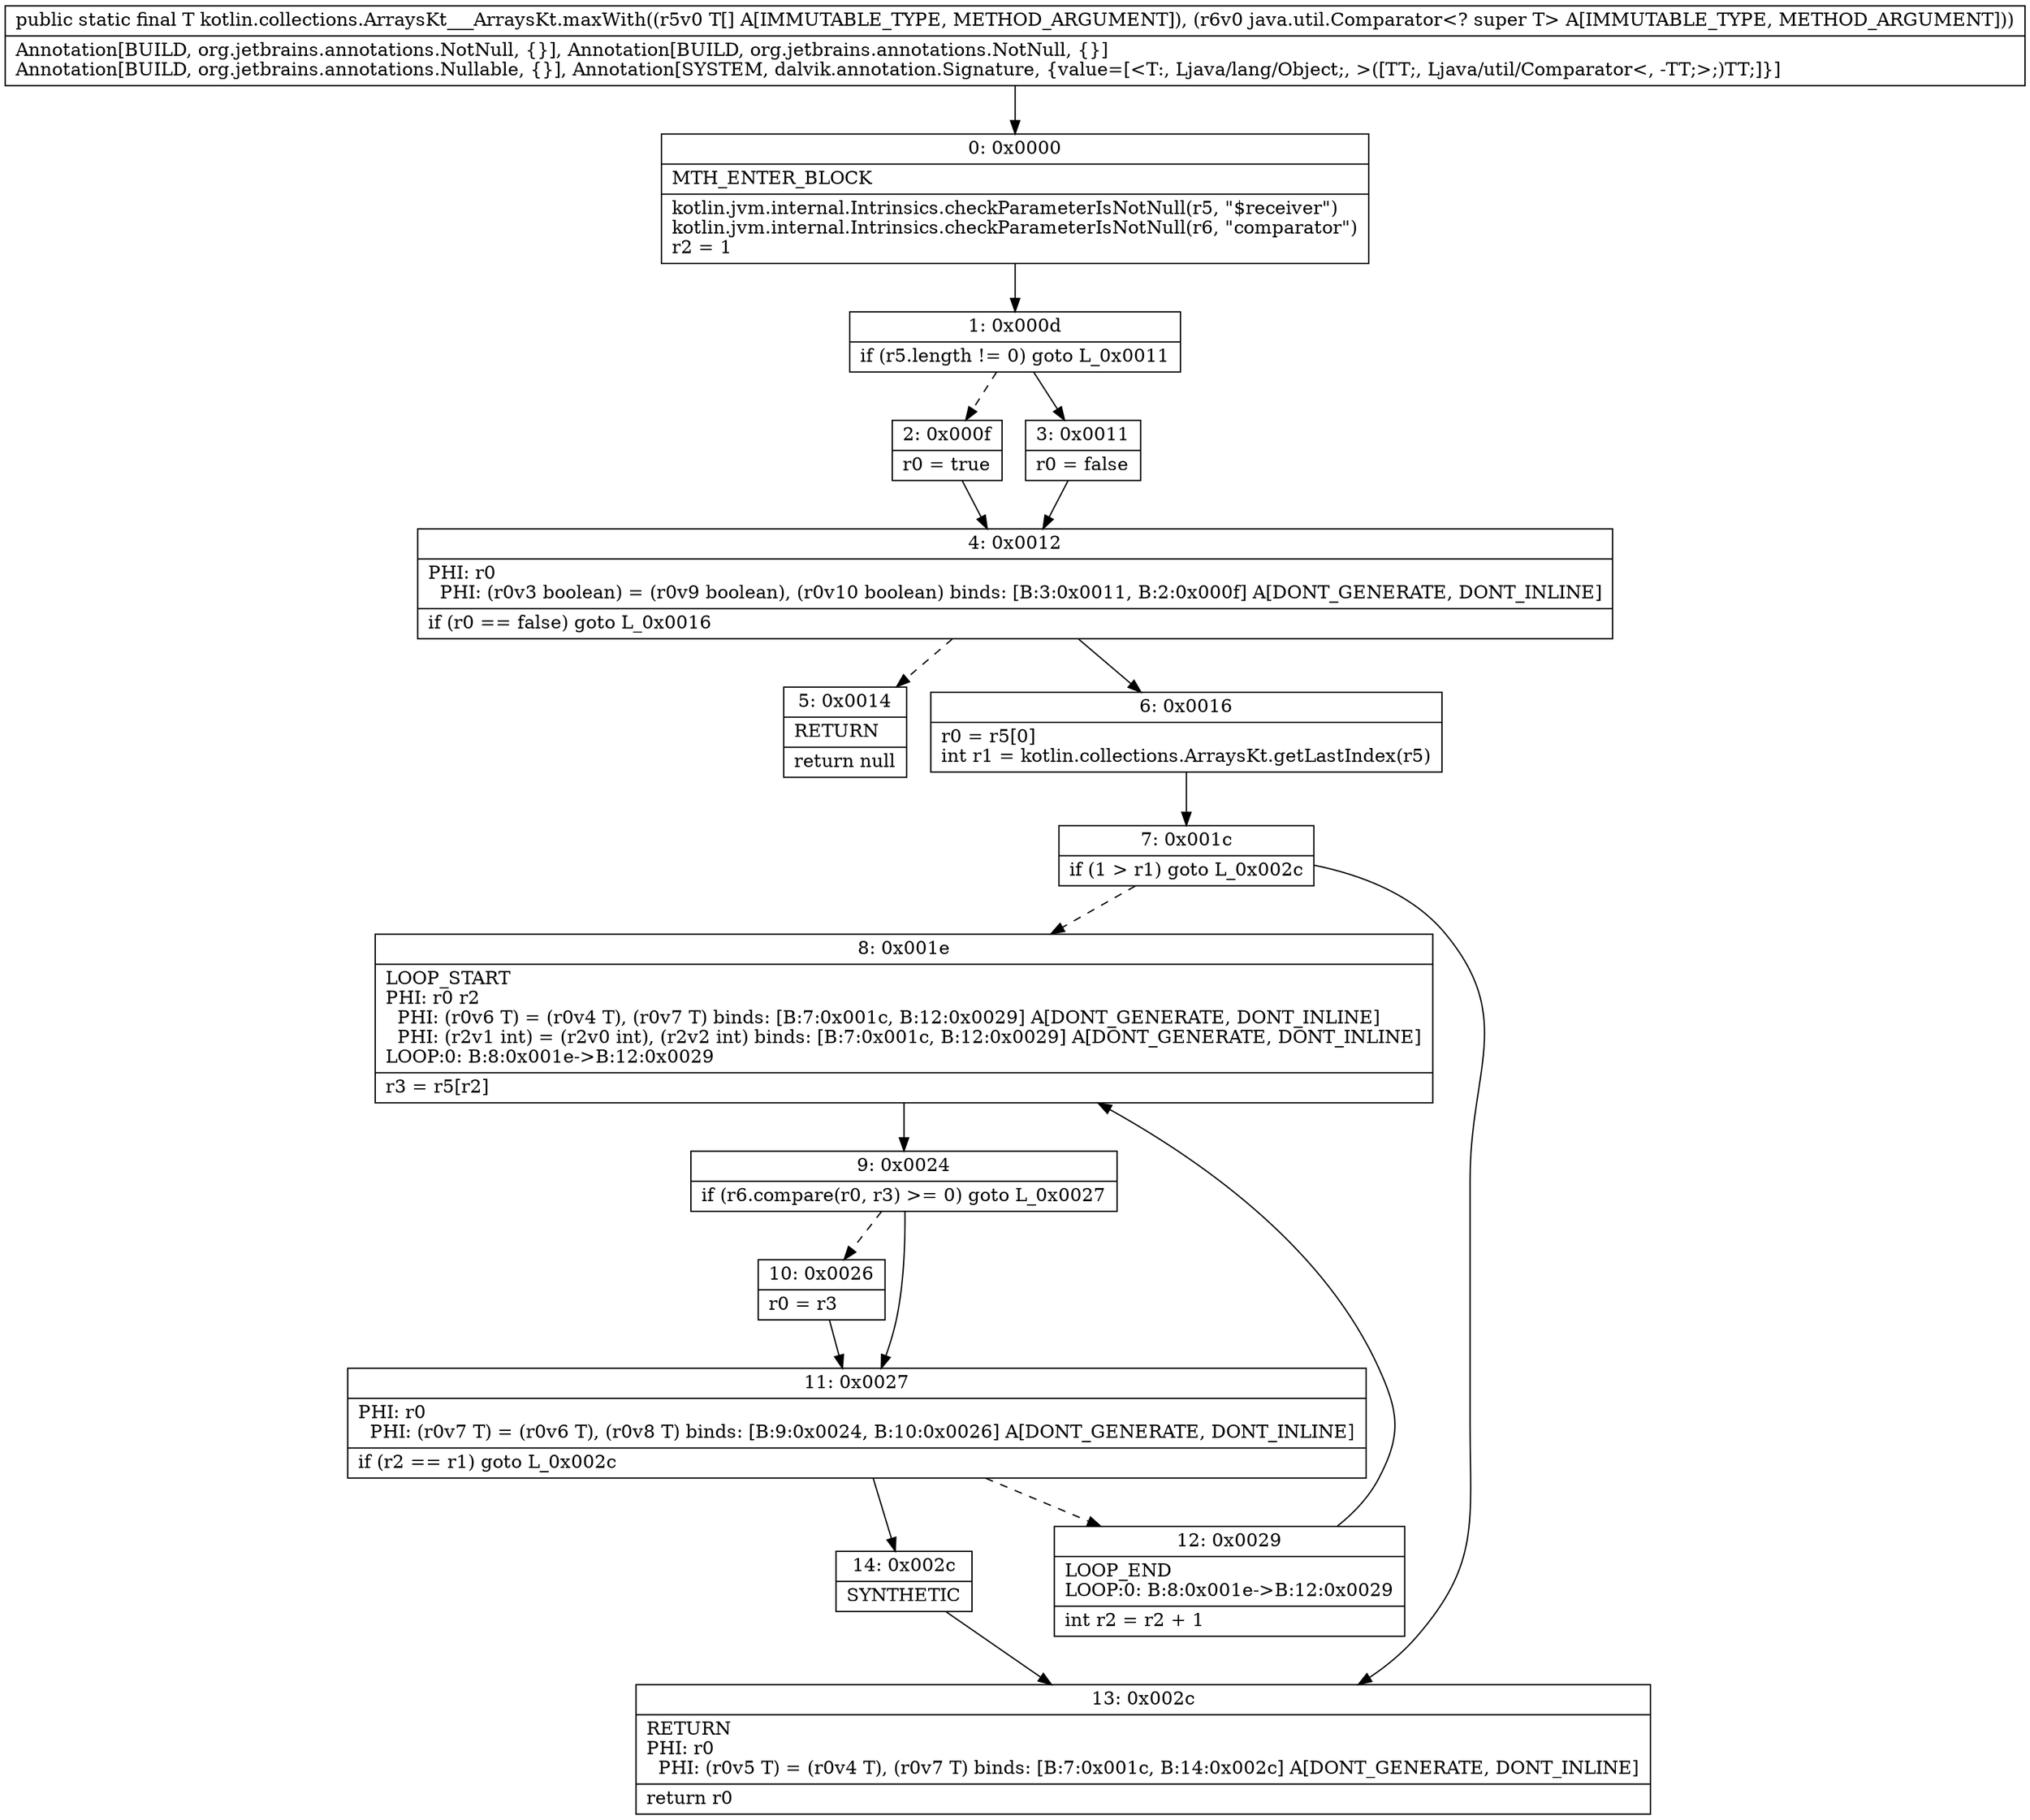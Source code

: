 digraph "CFG forkotlin.collections.ArraysKt___ArraysKt.maxWith([Ljava\/lang\/Object;Ljava\/util\/Comparator;)Ljava\/lang\/Object;" {
Node_0 [shape=record,label="{0\:\ 0x0000|MTH_ENTER_BLOCK\l|kotlin.jvm.internal.Intrinsics.checkParameterIsNotNull(r5, \"$receiver\")\lkotlin.jvm.internal.Intrinsics.checkParameterIsNotNull(r6, \"comparator\")\lr2 = 1\l}"];
Node_1 [shape=record,label="{1\:\ 0x000d|if (r5.length != 0) goto L_0x0011\l}"];
Node_2 [shape=record,label="{2\:\ 0x000f|r0 = true\l}"];
Node_3 [shape=record,label="{3\:\ 0x0011|r0 = false\l}"];
Node_4 [shape=record,label="{4\:\ 0x0012|PHI: r0 \l  PHI: (r0v3 boolean) = (r0v9 boolean), (r0v10 boolean) binds: [B:3:0x0011, B:2:0x000f] A[DONT_GENERATE, DONT_INLINE]\l|if (r0 == false) goto L_0x0016\l}"];
Node_5 [shape=record,label="{5\:\ 0x0014|RETURN\l|return null\l}"];
Node_6 [shape=record,label="{6\:\ 0x0016|r0 = r5[0]\lint r1 = kotlin.collections.ArraysKt.getLastIndex(r5)\l}"];
Node_7 [shape=record,label="{7\:\ 0x001c|if (1 \> r1) goto L_0x002c\l}"];
Node_8 [shape=record,label="{8\:\ 0x001e|LOOP_START\lPHI: r0 r2 \l  PHI: (r0v6 T) = (r0v4 T), (r0v7 T) binds: [B:7:0x001c, B:12:0x0029] A[DONT_GENERATE, DONT_INLINE]\l  PHI: (r2v1 int) = (r2v0 int), (r2v2 int) binds: [B:7:0x001c, B:12:0x0029] A[DONT_GENERATE, DONT_INLINE]\lLOOP:0: B:8:0x001e\-\>B:12:0x0029\l|r3 = r5[r2]\l}"];
Node_9 [shape=record,label="{9\:\ 0x0024|if (r6.compare(r0, r3) \>= 0) goto L_0x0027\l}"];
Node_10 [shape=record,label="{10\:\ 0x0026|r0 = r3\l}"];
Node_11 [shape=record,label="{11\:\ 0x0027|PHI: r0 \l  PHI: (r0v7 T) = (r0v6 T), (r0v8 T) binds: [B:9:0x0024, B:10:0x0026] A[DONT_GENERATE, DONT_INLINE]\l|if (r2 == r1) goto L_0x002c\l}"];
Node_12 [shape=record,label="{12\:\ 0x0029|LOOP_END\lLOOP:0: B:8:0x001e\-\>B:12:0x0029\l|int r2 = r2 + 1\l}"];
Node_13 [shape=record,label="{13\:\ 0x002c|RETURN\lPHI: r0 \l  PHI: (r0v5 T) = (r0v4 T), (r0v7 T) binds: [B:7:0x001c, B:14:0x002c] A[DONT_GENERATE, DONT_INLINE]\l|return r0\l}"];
Node_14 [shape=record,label="{14\:\ 0x002c|SYNTHETIC\l}"];
MethodNode[shape=record,label="{public static final T kotlin.collections.ArraysKt___ArraysKt.maxWith((r5v0 T[] A[IMMUTABLE_TYPE, METHOD_ARGUMENT]), (r6v0 java.util.Comparator\<? super T\> A[IMMUTABLE_TYPE, METHOD_ARGUMENT]))  | Annotation[BUILD, org.jetbrains.annotations.NotNull, \{\}], Annotation[BUILD, org.jetbrains.annotations.NotNull, \{\}]\lAnnotation[BUILD, org.jetbrains.annotations.Nullable, \{\}], Annotation[SYSTEM, dalvik.annotation.Signature, \{value=[\<T:, Ljava\/lang\/Object;, \>([TT;, Ljava\/util\/Comparator\<, \-TT;\>;)TT;]\}]\l}"];
MethodNode -> Node_0;
Node_0 -> Node_1;
Node_1 -> Node_2[style=dashed];
Node_1 -> Node_3;
Node_2 -> Node_4;
Node_3 -> Node_4;
Node_4 -> Node_5[style=dashed];
Node_4 -> Node_6;
Node_6 -> Node_7;
Node_7 -> Node_8[style=dashed];
Node_7 -> Node_13;
Node_8 -> Node_9;
Node_9 -> Node_10[style=dashed];
Node_9 -> Node_11;
Node_10 -> Node_11;
Node_11 -> Node_12[style=dashed];
Node_11 -> Node_14;
Node_12 -> Node_8;
Node_14 -> Node_13;
}

